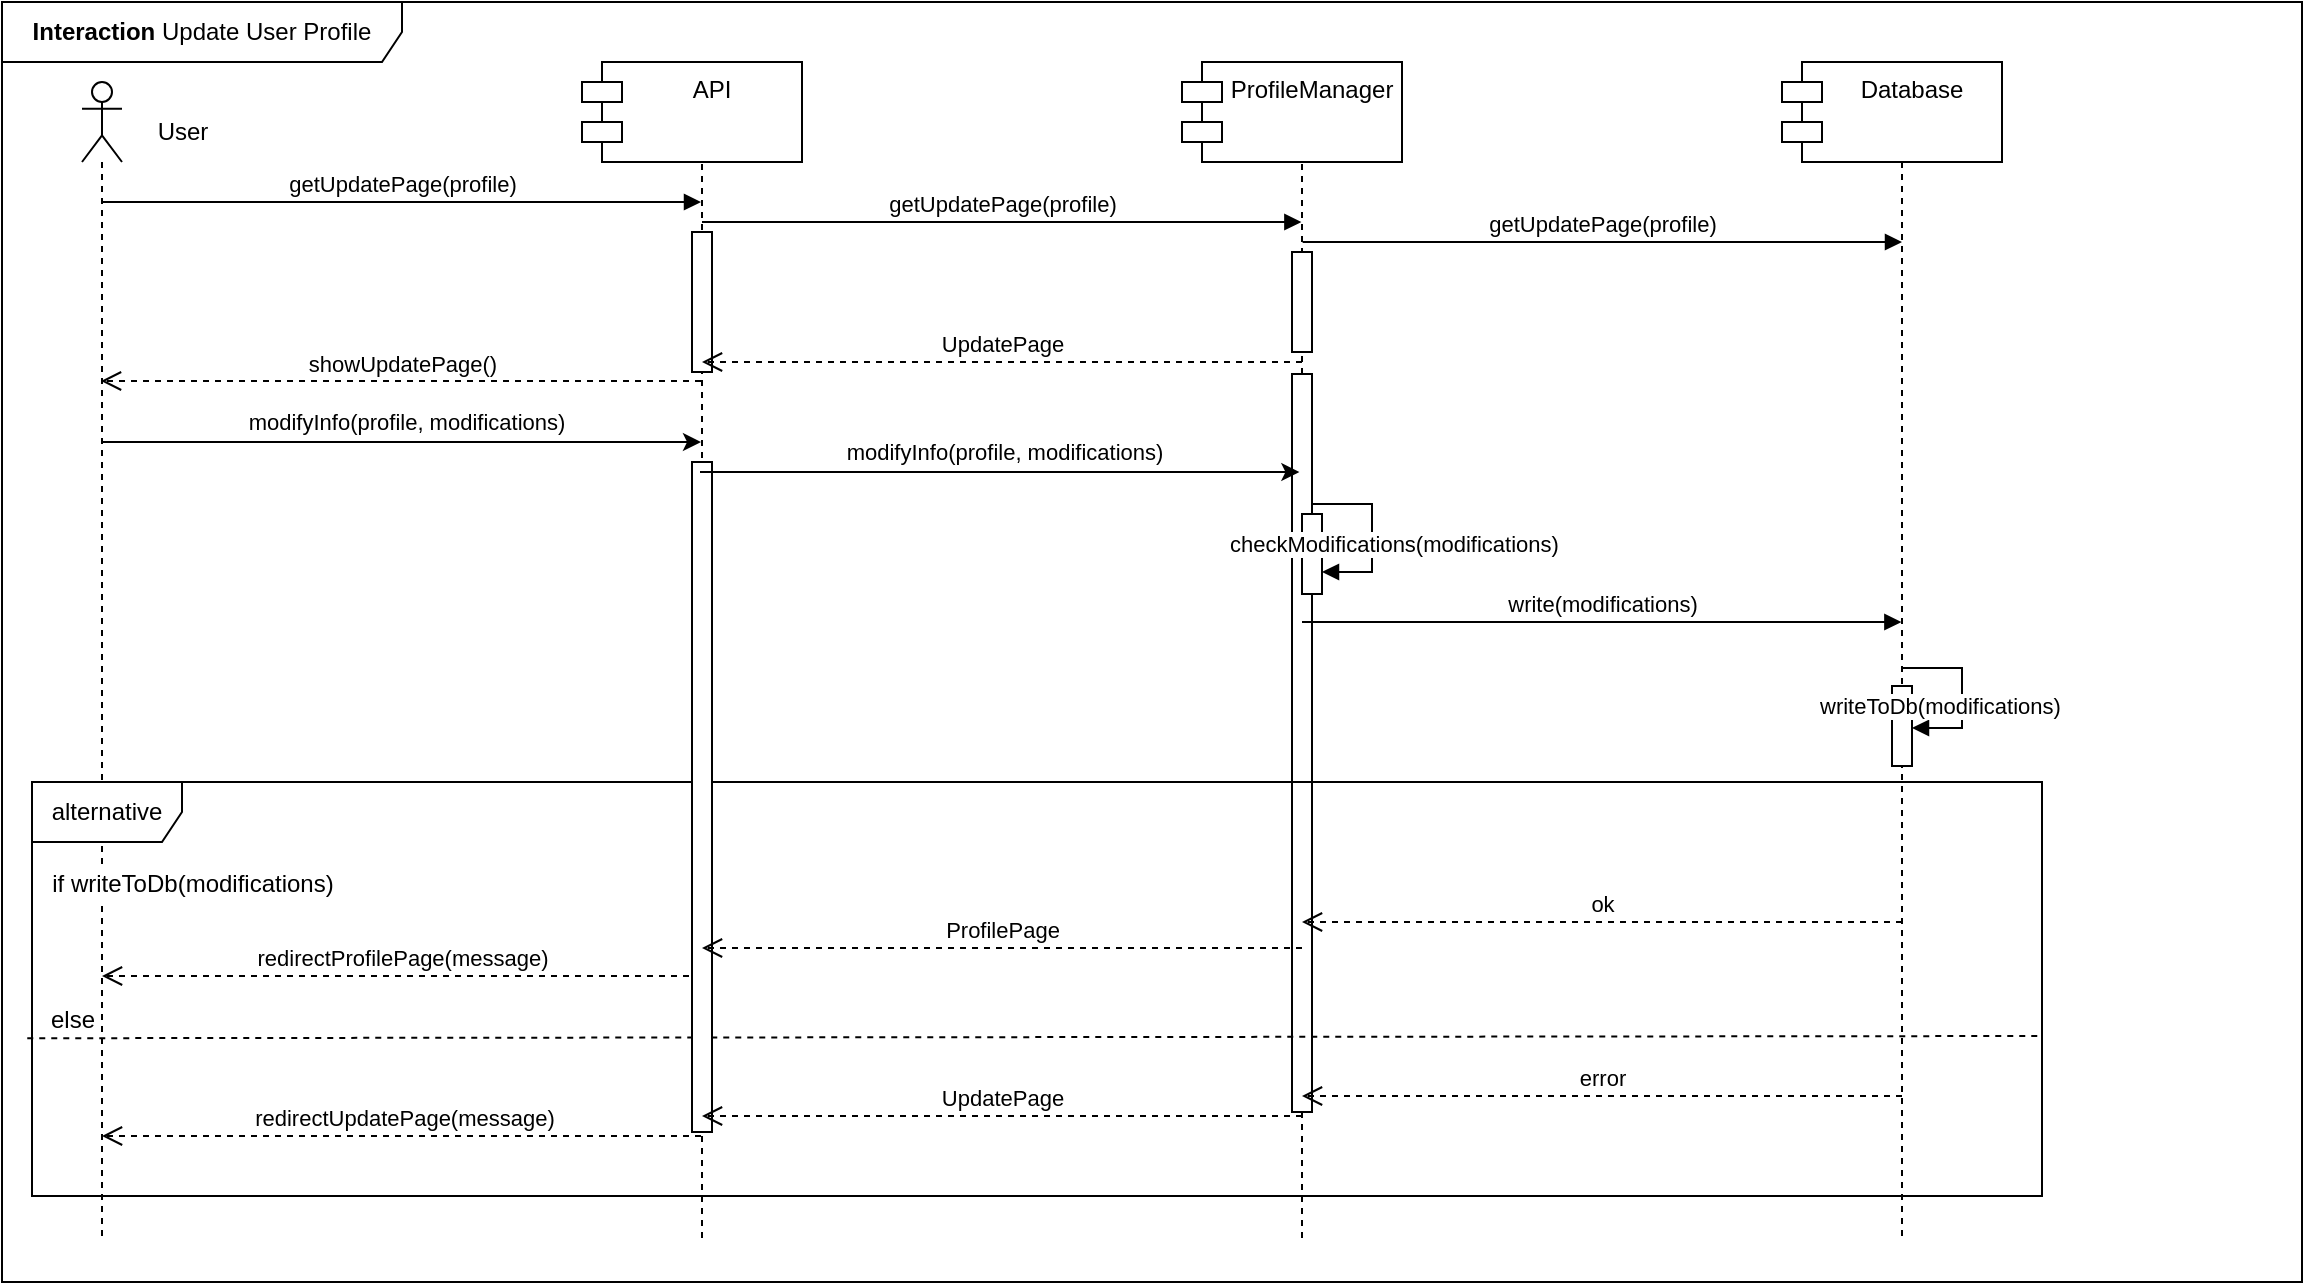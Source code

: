 <mxfile version="25.0.3">
  <diagram name="Page-1" id="2YBvvXClWsGukQMizWep">
    <mxGraphModel dx="1140" dy="768" grid="1" gridSize="10" guides="1" tooltips="1" connect="1" arrows="1" fold="1" page="1" pageScale="1" pageWidth="850" pageHeight="1100" math="0" shadow="0">
      <root>
        <mxCell id="0" />
        <mxCell id="1" parent="0" />
        <mxCell id="ffatxs2bBRcSduYKkCn5-13" value="" style="shape=umlLifeline;perimeter=lifelinePerimeter;whiteSpace=wrap;html=1;container=1;dropTarget=0;collapsible=0;recursiveResize=0;outlineConnect=0;portConstraint=eastwest;newEdgeStyle={&quot;curved&quot;:0,&quot;rounded&quot;:0};participant=umlControl;" vertex="1" parent="1">
          <mxGeometry x="1090" y="380" width="40" height="580" as="geometry" />
        </mxCell>
        <mxCell id="1ZKG4CmkqfWAM7Gi57S6-21" value="" style="html=1;points=[[0,0,0,0,5],[0,1,0,0,-5],[1,0,0,0,5],[1,1,0,0,-5]];perimeter=orthogonalPerimeter;outlineConnect=0;targetShapes=umlLifeline;portConstraint=eastwest;newEdgeStyle={&quot;curved&quot;:0,&quot;rounded&quot;:0};" parent="ffatxs2bBRcSduYKkCn5-13" vertex="1">
          <mxGeometry x="15" y="302" width="10" height="40" as="geometry" />
        </mxCell>
        <mxCell id="dPNw0MePi0ac8ZlQJu02-2" value="writeToDb(modifications)" style="html=1;align=left;spacingLeft=2;endArrow=block;rounded=0;edgeStyle=orthogonalEdgeStyle;curved=0;rounded=0;" parent="ffatxs2bBRcSduYKkCn5-13" edge="1">
          <mxGeometry x="-1" y="-49" relative="1" as="geometry">
            <mxPoint x="20" y="293.03" as="sourcePoint" />
            <Array as="points">
              <mxPoint x="50" y="323.03" />
            </Array>
            <mxPoint x="25" y="323" as="targetPoint" />
            <mxPoint x="-45" y="-30" as="offset" />
          </mxGeometry>
        </mxCell>
        <mxCell id="1ZKG4CmkqfWAM7Gi57S6-19" value="redirectProfilePage(message)" style="html=1;verticalAlign=bottom;endArrow=open;dashed=1;endSize=8;curved=0;rounded=0;" parent="1" edge="1">
          <mxGeometry x="-0.002" relative="1" as="geometry">
            <mxPoint x="509.5" y="827" as="sourcePoint" />
            <mxPoint x="210" y="827" as="targetPoint" />
            <Array as="points">
              <mxPoint x="450" y="827" />
              <mxPoint x="390" y="827" />
              <mxPoint x="330" y="827" />
              <mxPoint x="300" y="827" />
            </Array>
            <mxPoint as="offset" />
          </mxGeometry>
        </mxCell>
        <mxCell id="1ZKG4CmkqfWAM7Gi57S6-6" value="&lt;b&gt;Interaction&lt;/b&gt; Update User Profile" style="shape=umlFrame;whiteSpace=wrap;html=1;pointerEvents=0;width=200;height=30;" parent="1" vertex="1">
          <mxGeometry x="160" y="340" width="1150" height="640" as="geometry" />
        </mxCell>
        <mxCell id="1ZKG4CmkqfWAM7Gi57S6-11" value="S&amp;amp;C" style="shape=umlLifeline;perimeter=lifelinePerimeter;whiteSpace=wrap;html=1;container=1;dropTarget=0;collapsible=0;recursiveResize=0;outlineConnect=0;portConstraint=eastwest;newEdgeStyle={&quot;curved&quot;:0,&quot;rounded&quot;:0};" parent="1" vertex="1">
          <mxGeometry x="760" y="375" width="100" height="585" as="geometry" />
        </mxCell>
        <mxCell id="ymWepqPld3naHtEsWhe9-1" value="" style="html=1;points=[[0,0,0,0,5],[0,1,0,0,-5],[1,0,0,0,5],[1,1,0,0,-5]];perimeter=orthogonalPerimeter;outlineConnect=0;targetShapes=umlLifeline;portConstraint=eastwest;newEdgeStyle={&quot;curved&quot;:0,&quot;rounded&quot;:0};" parent="1ZKG4CmkqfWAM7Gi57S6-11" vertex="1">
          <mxGeometry x="45" y="90" width="10" height="50" as="geometry" />
        </mxCell>
        <mxCell id="4LtvWV7dufNh1m0u4uJH-1" value="" style="html=1;points=[[0,0,0,0,5],[0,1,0,0,-5],[1,0,0,0,5],[1,1,0,0,-5]];perimeter=orthogonalPerimeter;outlineConnect=0;targetShapes=umlLifeline;portConstraint=eastwest;newEdgeStyle={&quot;curved&quot;:0,&quot;rounded&quot;:0};" parent="1ZKG4CmkqfWAM7Gi57S6-11" vertex="1">
          <mxGeometry x="45" y="151" width="10" height="369" as="geometry" />
        </mxCell>
        <mxCell id="dPNw0MePi0ac8ZlQJu02-3" value="" style="html=1;points=[[0,0,0,0,5],[0,1,0,0,-5],[1,0,0,0,5],[1,1,0,0,-5]];perimeter=orthogonalPerimeter;outlineConnect=0;targetShapes=umlLifeline;portConstraint=eastwest;newEdgeStyle={&quot;curved&quot;:0,&quot;rounded&quot;:0};" parent="1ZKG4CmkqfWAM7Gi57S6-11" vertex="1">
          <mxGeometry x="50" y="221" width="10" height="40" as="geometry" />
        </mxCell>
        <mxCell id="dPNw0MePi0ac8ZlQJu02-4" value="checkModifications(modifications)" style="html=1;align=left;spacingLeft=2;endArrow=block;rounded=0;edgeStyle=orthogonalEdgeStyle;curved=0;rounded=0;" parent="1ZKG4CmkqfWAM7Gi57S6-11" edge="1">
          <mxGeometry x="-1" y="48" relative="1" as="geometry">
            <mxPoint x="55" y="220.03" as="sourcePoint" />
            <Array as="points">
              <mxPoint x="55" y="216" />
              <mxPoint x="85" y="216" />
              <mxPoint x="85" y="250" />
            </Array>
            <mxPoint x="60" y="250" as="targetPoint" />
            <mxPoint x="3" y="16" as="offset" />
          </mxGeometry>
        </mxCell>
        <mxCell id="1ZKG4CmkqfWAM7Gi57S6-17" style="edgeStyle=orthogonalEdgeStyle;rounded=0;orthogonalLoop=1;jettySize=auto;html=1;curved=0;" parent="1" edge="1">
          <mxGeometry relative="1" as="geometry">
            <mxPoint x="209.81" y="560.0" as="sourcePoint" />
            <mxPoint x="509.5" y="560.0" as="targetPoint" />
          </mxGeometry>
        </mxCell>
        <mxCell id="1ZKG4CmkqfWAM7Gi57S6-18" value="modifyInfo(profile, modifications)" style="edgeLabel;html=1;align=center;verticalAlign=middle;resizable=0;points=[];" parent="1ZKG4CmkqfWAM7Gi57S6-17" vertex="1" connectable="0">
          <mxGeometry x="0.013" y="1" relative="1" as="geometry">
            <mxPoint y="-9" as="offset" />
          </mxGeometry>
        </mxCell>
        <mxCell id="1ZKG4CmkqfWAM7Gi57S6-13" value="" style="shape=umlLifeline;perimeter=lifelinePerimeter;whiteSpace=wrap;html=1;container=1;dropTarget=0;collapsible=0;recursiveResize=0;outlineConnect=0;portConstraint=eastwest;newEdgeStyle={&quot;curved&quot;:0,&quot;rounded&quot;:0};participant=umlActor;size=40;" parent="1" vertex="1">
          <mxGeometry x="200" y="380" width="20" height="580" as="geometry" />
        </mxCell>
        <mxCell id="1ZKG4CmkqfWAM7Gi57S6-14" value="User" style="text;html=1;align=center;verticalAlign=middle;resizable=0;points=[];autosize=1;strokeColor=none;fillColor=none;" parent="1" vertex="1">
          <mxGeometry x="225" y="390" width="50" height="30" as="geometry" />
        </mxCell>
        <mxCell id="1ZKG4CmkqfWAM7Gi57S6-16" value="showUpdatePage()" style="html=1;verticalAlign=bottom;endArrow=open;dashed=1;endSize=8;curved=0;rounded=0;" parent="1" edge="1">
          <mxGeometry x="-0.002" relative="1" as="geometry">
            <mxPoint x="509.5" y="529.5" as="sourcePoint" />
            <mxPoint x="209.5" y="529.5" as="targetPoint" />
            <Array as="points">
              <mxPoint x="390" y="529.5" />
            </Array>
            <mxPoint as="offset" />
          </mxGeometry>
        </mxCell>
        <mxCell id="1ZKG4CmkqfWAM7Gi57S6-23" value="alternative" style="shape=umlFrame;whiteSpace=wrap;html=1;pointerEvents=0;width=75;height=30;" parent="1" vertex="1">
          <mxGeometry x="175" y="730" width="1005" height="207" as="geometry" />
        </mxCell>
        <mxCell id="1ZKG4CmkqfWAM7Gi57S6-24" value="if writeToDb(modifications)" style="text;html=1;align=center;verticalAlign=middle;resizable=0;points=[];autosize=1;strokeColor=none;fillColor=none;labelBackgroundColor=default;" parent="1" vertex="1">
          <mxGeometry x="175" y="766" width="160" height="30" as="geometry" />
        </mxCell>
        <mxCell id="1ZKG4CmkqfWAM7Gi57S6-25" value="" style="endArrow=none;dashed=1;html=1;rounded=0;exitX=-0.002;exitY=0.603;exitDx=0;exitDy=0;exitPerimeter=0;" parent="1" edge="1">
          <mxGeometry width="50" height="50" relative="1" as="geometry">
            <mxPoint x="172.63" y="858.12" as="sourcePoint" />
            <mxPoint x="1180" y="857" as="targetPoint" />
            <Array as="points" />
          </mxGeometry>
        </mxCell>
        <mxCell id="1ZKG4CmkqfWAM7Gi57S6-26" value="&lt;span style=&quot;background-color: rgb(255, 255, 255);&quot;&gt;else&lt;/span&gt;" style="text;html=1;align=center;verticalAlign=middle;resizable=0;points=[];autosize=1;strokeColor=none;fillColor=none;" parent="1" vertex="1">
          <mxGeometry x="170" y="834" width="50" height="30" as="geometry" />
        </mxCell>
        <mxCell id="1ZKG4CmkqfWAM7Gi57S6-27" value="redirectUpdatePage(message)" style="html=1;verticalAlign=bottom;endArrow=open;dashed=1;endSize=8;curved=0;rounded=0;" parent="1" edge="1">
          <mxGeometry x="-0.005" relative="1" as="geometry">
            <mxPoint x="509.5" y="907" as="sourcePoint" />
            <mxPoint x="210" y="907" as="targetPoint" />
            <Array as="points">
              <mxPoint x="450" y="907" />
              <mxPoint x="390" y="907" />
              <mxPoint x="330" y="907" />
              <mxPoint x="300" y="907" />
            </Array>
            <mxPoint as="offset" />
          </mxGeometry>
        </mxCell>
        <mxCell id="aM9ryv3xv72pqoxQDRHE-7" value="getUpdatePage(profile)" style="html=1;verticalAlign=bottom;endArrow=block;edgeStyle=elbowEdgeStyle;elbow=vertical;curved=0;rounded=0;" parent="1" edge="1">
          <mxGeometry x="0.002" relative="1" as="geometry">
            <mxPoint x="209.81" y="440.0" as="sourcePoint" />
            <Array as="points">
              <mxPoint x="400" y="440" />
              <mxPoint x="365" y="410" />
            </Array>
            <mxPoint x="509.5" y="440.0" as="targetPoint" />
            <mxPoint as="offset" />
          </mxGeometry>
        </mxCell>
        <mxCell id="ffatxs2bBRcSduYKkCn5-3" value="API" style="shape=umlLifeline;perimeter=lifelinePerimeter;whiteSpace=wrap;html=1;container=1;dropTarget=0;collapsible=0;recursiveResize=0;outlineConnect=0;portConstraint=eastwest;newEdgeStyle={&quot;curved&quot;:0,&quot;rounded&quot;:0};" vertex="1" parent="1">
          <mxGeometry x="460" y="375" width="100" height="585" as="geometry" />
        </mxCell>
        <mxCell id="ffatxs2bBRcSduYKkCn5-15" value="" style="html=1;points=[[0,0,0,0,5],[0,1,0,0,-5],[1,0,0,0,5],[1,1,0,0,-5]];perimeter=orthogonalPerimeter;outlineConnect=0;targetShapes=umlLifeline;portConstraint=eastwest;newEdgeStyle={&quot;curved&quot;:0,&quot;rounded&quot;:0};" vertex="1" parent="ffatxs2bBRcSduYKkCn5-3">
          <mxGeometry x="45" y="80" width="10" height="70" as="geometry" />
        </mxCell>
        <mxCell id="ffatxs2bBRcSduYKkCn5-25" value="" style="html=1;points=[[0,0,0,0,5],[0,1,0,0,-5],[1,0,0,0,5],[1,1,0,0,-5]];perimeter=orthogonalPerimeter;outlineConnect=0;targetShapes=umlLifeline;portConstraint=eastwest;newEdgeStyle={&quot;curved&quot;:0,&quot;rounded&quot;:0};" vertex="1" parent="ffatxs2bBRcSduYKkCn5-3">
          <mxGeometry x="45" y="195" width="10" height="335" as="geometry" />
        </mxCell>
        <mxCell id="ffatxs2bBRcSduYKkCn5-4" value="getUpdatePage(profile)" style="html=1;verticalAlign=bottom;endArrow=block;edgeStyle=elbowEdgeStyle;elbow=vertical;curved=0;rounded=0;" edge="1" parent="1">
          <mxGeometry x="0.001" relative="1" as="geometry">
            <mxPoint x="510.0" y="450.0" as="sourcePoint" />
            <Array as="points">
              <mxPoint x="700.19" y="450" />
              <mxPoint x="665.19" y="420" />
            </Array>
            <mxPoint x="809.69" y="450.0" as="targetPoint" />
            <mxPoint as="offset" />
          </mxGeometry>
        </mxCell>
        <mxCell id="ffatxs2bBRcSduYKkCn5-5" value="UpdatePage" style="html=1;verticalAlign=bottom;endArrow=open;dashed=1;endSize=8;curved=0;rounded=0;" edge="1" parent="1">
          <mxGeometry relative="1" as="geometry">
            <mxPoint x="810" y="520" as="sourcePoint" />
            <mxPoint x="510" y="520" as="targetPoint" />
            <Array as="points" />
            <mxPoint as="offset" />
          </mxGeometry>
        </mxCell>
        <mxCell id="ffatxs2bBRcSduYKkCn5-6" value="API" style="shape=module;align=left;spacingLeft=20;align=center;verticalAlign=top;whiteSpace=wrap;html=1;" vertex="1" parent="1">
          <mxGeometry x="450" y="370" width="110" height="50" as="geometry" />
        </mxCell>
        <mxCell id="ffatxs2bBRcSduYKkCn5-7" value="ProfileManager" style="shape=module;align=left;spacingLeft=20;align=center;verticalAlign=top;whiteSpace=wrap;html=1;" vertex="1" parent="1">
          <mxGeometry x="750" y="370" width="110" height="50" as="geometry" />
        </mxCell>
        <mxCell id="ffatxs2bBRcSduYKkCn5-8" value="Database" style="shape=module;align=left;spacingLeft=20;align=center;verticalAlign=top;whiteSpace=wrap;html=1;" vertex="1" parent="1">
          <mxGeometry x="1050" y="370" width="110" height="50" as="geometry" />
        </mxCell>
        <mxCell id="ffatxs2bBRcSduYKkCn5-9" value="getUpdatePage(profile)" style="html=1;verticalAlign=bottom;endArrow=block;edgeStyle=elbowEdgeStyle;elbow=vertical;curved=0;rounded=0;" edge="1" parent="1">
          <mxGeometry x="0.002" relative="1" as="geometry">
            <mxPoint x="810.31" y="460.0" as="sourcePoint" />
            <Array as="points">
              <mxPoint x="1000.5" y="460" />
              <mxPoint x="965.5" y="430" />
            </Array>
            <mxPoint x="1110" y="460.0" as="targetPoint" />
            <mxPoint as="offset" />
          </mxGeometry>
        </mxCell>
        <mxCell id="ffatxs2bBRcSduYKkCn5-16" style="edgeStyle=orthogonalEdgeStyle;rounded=0;orthogonalLoop=1;jettySize=auto;html=1;curved=0;" edge="1" parent="1">
          <mxGeometry relative="1" as="geometry">
            <mxPoint x="509.0" y="575.0" as="sourcePoint" />
            <mxPoint x="808.69" y="575.0" as="targetPoint" />
          </mxGeometry>
        </mxCell>
        <mxCell id="ffatxs2bBRcSduYKkCn5-17" value="modifyInfo(profile, modifications)" style="edgeLabel;html=1;align=center;verticalAlign=middle;resizable=0;points=[];" vertex="1" connectable="0" parent="ffatxs2bBRcSduYKkCn5-16">
          <mxGeometry x="0.013" y="1" relative="1" as="geometry">
            <mxPoint y="-9" as="offset" />
          </mxGeometry>
        </mxCell>
        <mxCell id="ffatxs2bBRcSduYKkCn5-20" value="write(modifications)" style="html=1;verticalAlign=bottom;endArrow=block;edgeStyle=elbowEdgeStyle;elbow=vertical;curved=0;rounded=0;" edge="1" parent="1">
          <mxGeometry x="0.001" relative="1" as="geometry">
            <mxPoint x="810.0" y="650.0" as="sourcePoint" />
            <Array as="points">
              <mxPoint x="1000.19" y="650" />
              <mxPoint x="965.19" y="620" />
            </Array>
            <mxPoint x="1109.69" y="650.0" as="targetPoint" />
            <mxPoint as="offset" />
          </mxGeometry>
        </mxCell>
        <mxCell id="ffatxs2bBRcSduYKkCn5-21" value="ok" style="html=1;verticalAlign=bottom;endArrow=open;dashed=1;endSize=8;curved=0;rounded=0;" edge="1" parent="1">
          <mxGeometry relative="1" as="geometry">
            <mxPoint x="1110" y="800" as="sourcePoint" />
            <mxPoint x="810" y="800" as="targetPoint" />
            <Array as="points" />
            <mxPoint as="offset" />
          </mxGeometry>
        </mxCell>
        <mxCell id="ffatxs2bBRcSduYKkCn5-22" value="ProfilePage" style="html=1;verticalAlign=bottom;endArrow=open;dashed=1;endSize=8;curved=0;rounded=0;" edge="1" parent="1">
          <mxGeometry relative="1" as="geometry">
            <mxPoint x="810" y="813" as="sourcePoint" />
            <mxPoint x="510" y="813" as="targetPoint" />
            <Array as="points" />
            <mxPoint as="offset" />
          </mxGeometry>
        </mxCell>
        <mxCell id="ffatxs2bBRcSduYKkCn5-23" value="error" style="html=1;verticalAlign=bottom;endArrow=open;dashed=1;endSize=8;curved=0;rounded=0;" edge="1" parent="1">
          <mxGeometry relative="1" as="geometry">
            <mxPoint x="1110" y="887" as="sourcePoint" />
            <mxPoint x="810" y="887" as="targetPoint" />
            <Array as="points" />
            <mxPoint as="offset" />
          </mxGeometry>
        </mxCell>
        <mxCell id="ffatxs2bBRcSduYKkCn5-24" value="UpdatePage" style="html=1;verticalAlign=bottom;endArrow=open;dashed=1;endSize=8;curved=0;rounded=0;" edge="1" parent="1">
          <mxGeometry relative="1" as="geometry">
            <mxPoint x="810" y="897" as="sourcePoint" />
            <mxPoint x="510" y="897" as="targetPoint" />
            <Array as="points" />
            <mxPoint as="offset" />
          </mxGeometry>
        </mxCell>
      </root>
    </mxGraphModel>
  </diagram>
</mxfile>
